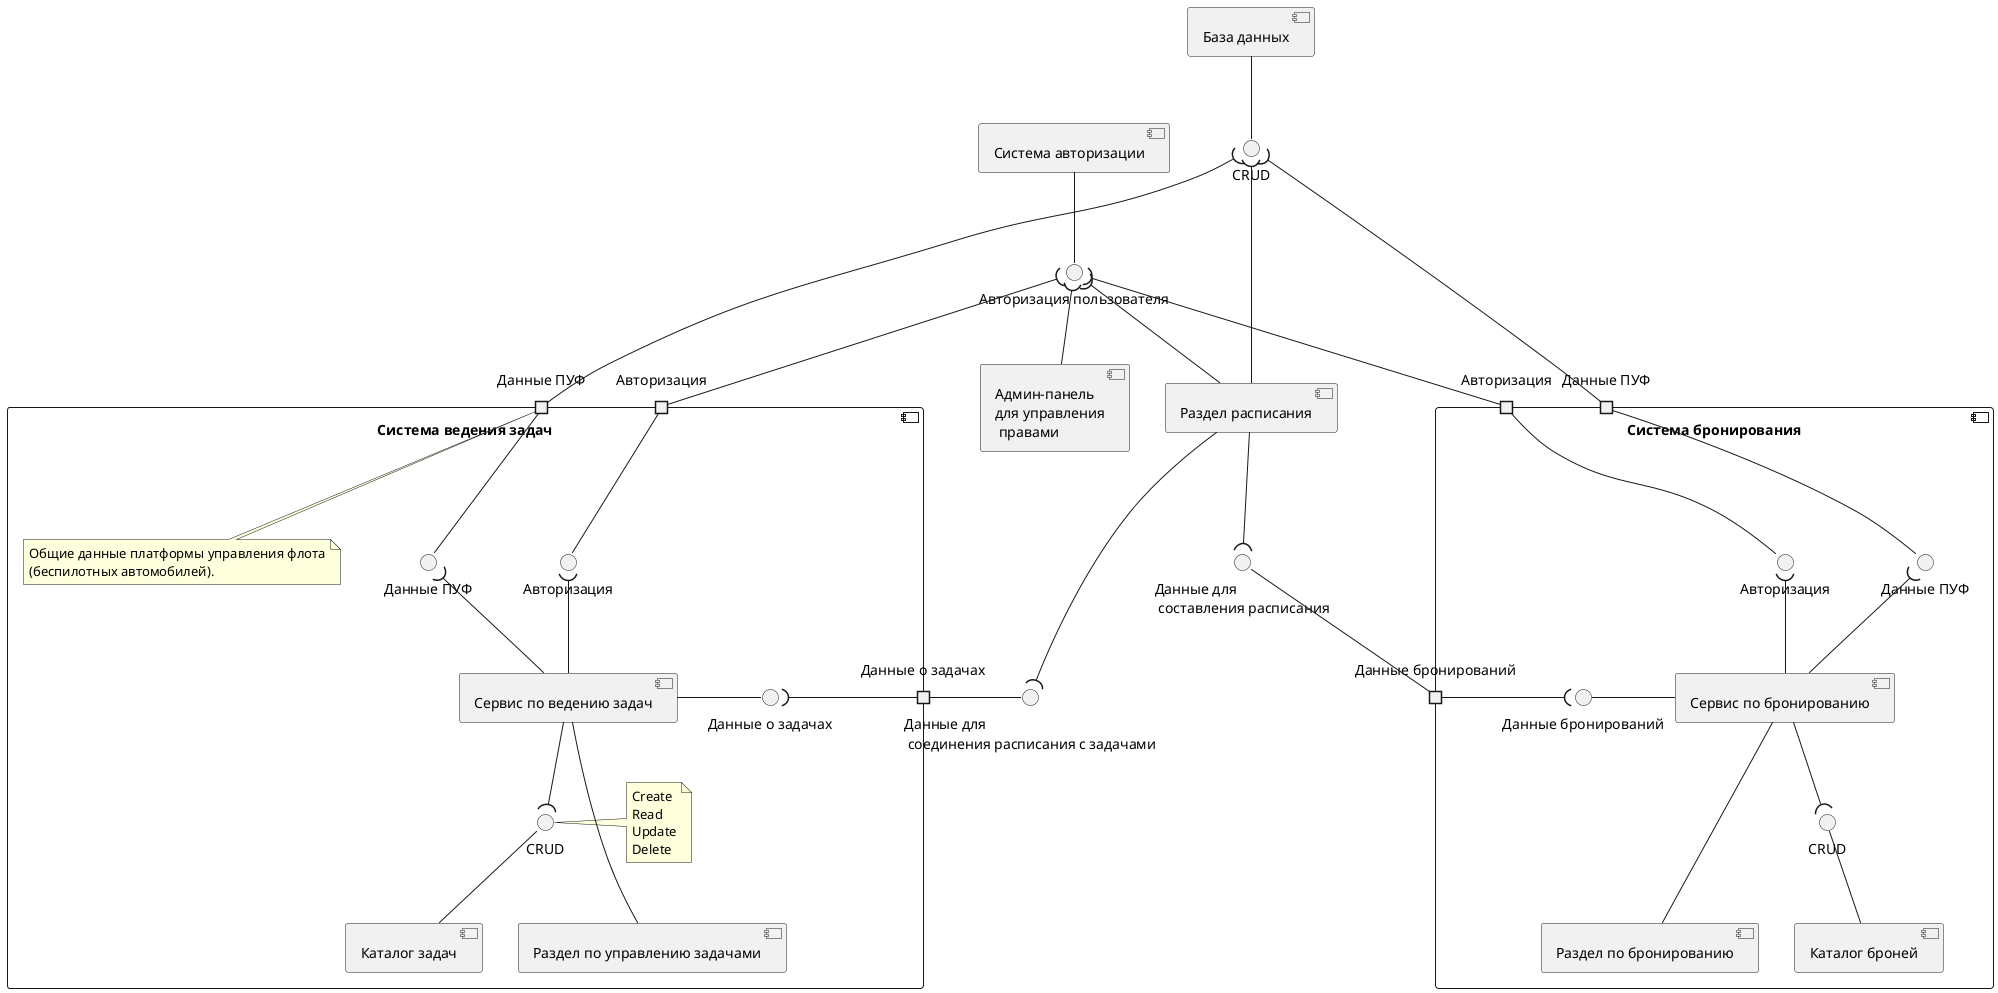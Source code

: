 @startuml


[База данных] as DB
() "CRUD" as write

[DB] -- write

component "Система ведения задач" as Tasks {
    portin "Данные ПУФ" as Tasks.inData
    portin "Авторизация" as Tasks.auth
    portout "Данные о задачах" as Tasks.data

    [Каталог задач] as TaskDB
    [Раздел по управлению задачами] as TaskSection
    [Сервис по ведению задач] as TaskService

    () "CRUD" as taskWrite
    note right of taskWrite
        Create
        Read
        Update
        Delete
    end note
    () "Авторизация" as taskAuth
    () "Данные о задачах" as tasksData
    () "Данные ПУФ" as tasksInData
    note top of Tasks.inData
        Общие данные платформы управления флота
        (беспилотных автомобилей).
    end note

    [TaskService] --- [TaskSection]

    Tasks.auth -- taskAuth
    taskAuth )-- [TaskService]

    Tasks.inData -- tasksInData
    tasksInData )-- [TaskService]

    [TaskService] -right- tasksData
    tasksData )- Tasks.data

    [TaskService] --( taskWrite

    taskWrite -- [TaskDB]
}
write )-- Tasks.inData

[Раздел расписания] as ScheduleSection
() "Данные для\n соединения расписания с задачами" as ScheduleSection.taskLinks
ScheduleSection --( ScheduleSection.taskLinks

Tasks.data -left- ScheduleSection.taskLinks

component "Система бронирования" as Reservations {
    portin "Авторизация" as Reservations.auth
    portin "Данные ПУФ" as Reservations.inData
    portout "Данные бронирований" as Reservations.data

    [Каталог броней] as ReservationDB
    [Раздел по бронированию] as ReservationSection
    [Сервис по бронированию] as ReservationService

    () "CRUD" as reservationWrite
    () "Авторизация" as reservationAuth
    () "Данные ПУФ" as reservationsInData
    () "Данные бронирований" as reservationsData

    [ReservationService] --- [ReservationSection]

    Reservations.auth -- reservationAuth
    reservationAuth )-- [ReservationService]

    Reservations.inData -- reservationsInData
    reservationsInData )-- [ReservationService]

    [ReservationService] -left- reservationsData
    reservationsData )- Reservations.data

    [ReservationService] --( reservationWrite

    reservationWrite -- [ReservationDB]
}
write )-- Reservations.inData

() "Данные для\n составления расписания" as ScheduleSection.data
ScheduleSection --( ScheduleSection.data

ScheduleSection.data -down- Reservations.data

' component "Система авторизации" as A {
'     ' Made it 'out' so that it's in the bottom.
'     portout "Данные пользователя" as A.loginData
'     portout "Результат авторизации" as A.result

'     [Система шифрования\n и защиты данных]  as Defender
'     () "Зашифрованные\n данные" as encryptedData
'     [Авторизация] as AuthService

'     () "Логин, пароль" as loginData
'     () "Ошибка / токен" as result

'     A.loginData --( loginData
'     loginData -- [Defender]

'     [Defender] -right- encryptedData
'     encryptedData )- [AuthService]

'     [AuthService] -- result
'     result )-- A.result
' }

[Система авторизации] as A

[Админ-панель\nдля управления\n правами] as AdminPanel
() "Авторизация пользователя" as a

[A] -- a

a )-- Tasks.auth
a )-- Reservations.auth
a )-- [ScheduleSection]
a )-- [AdminPanel]

' Tasks.data --( write
' Reservations.data --( write
write )--- [ScheduleSection]
' [AdminPanel] --( write

@enduml
